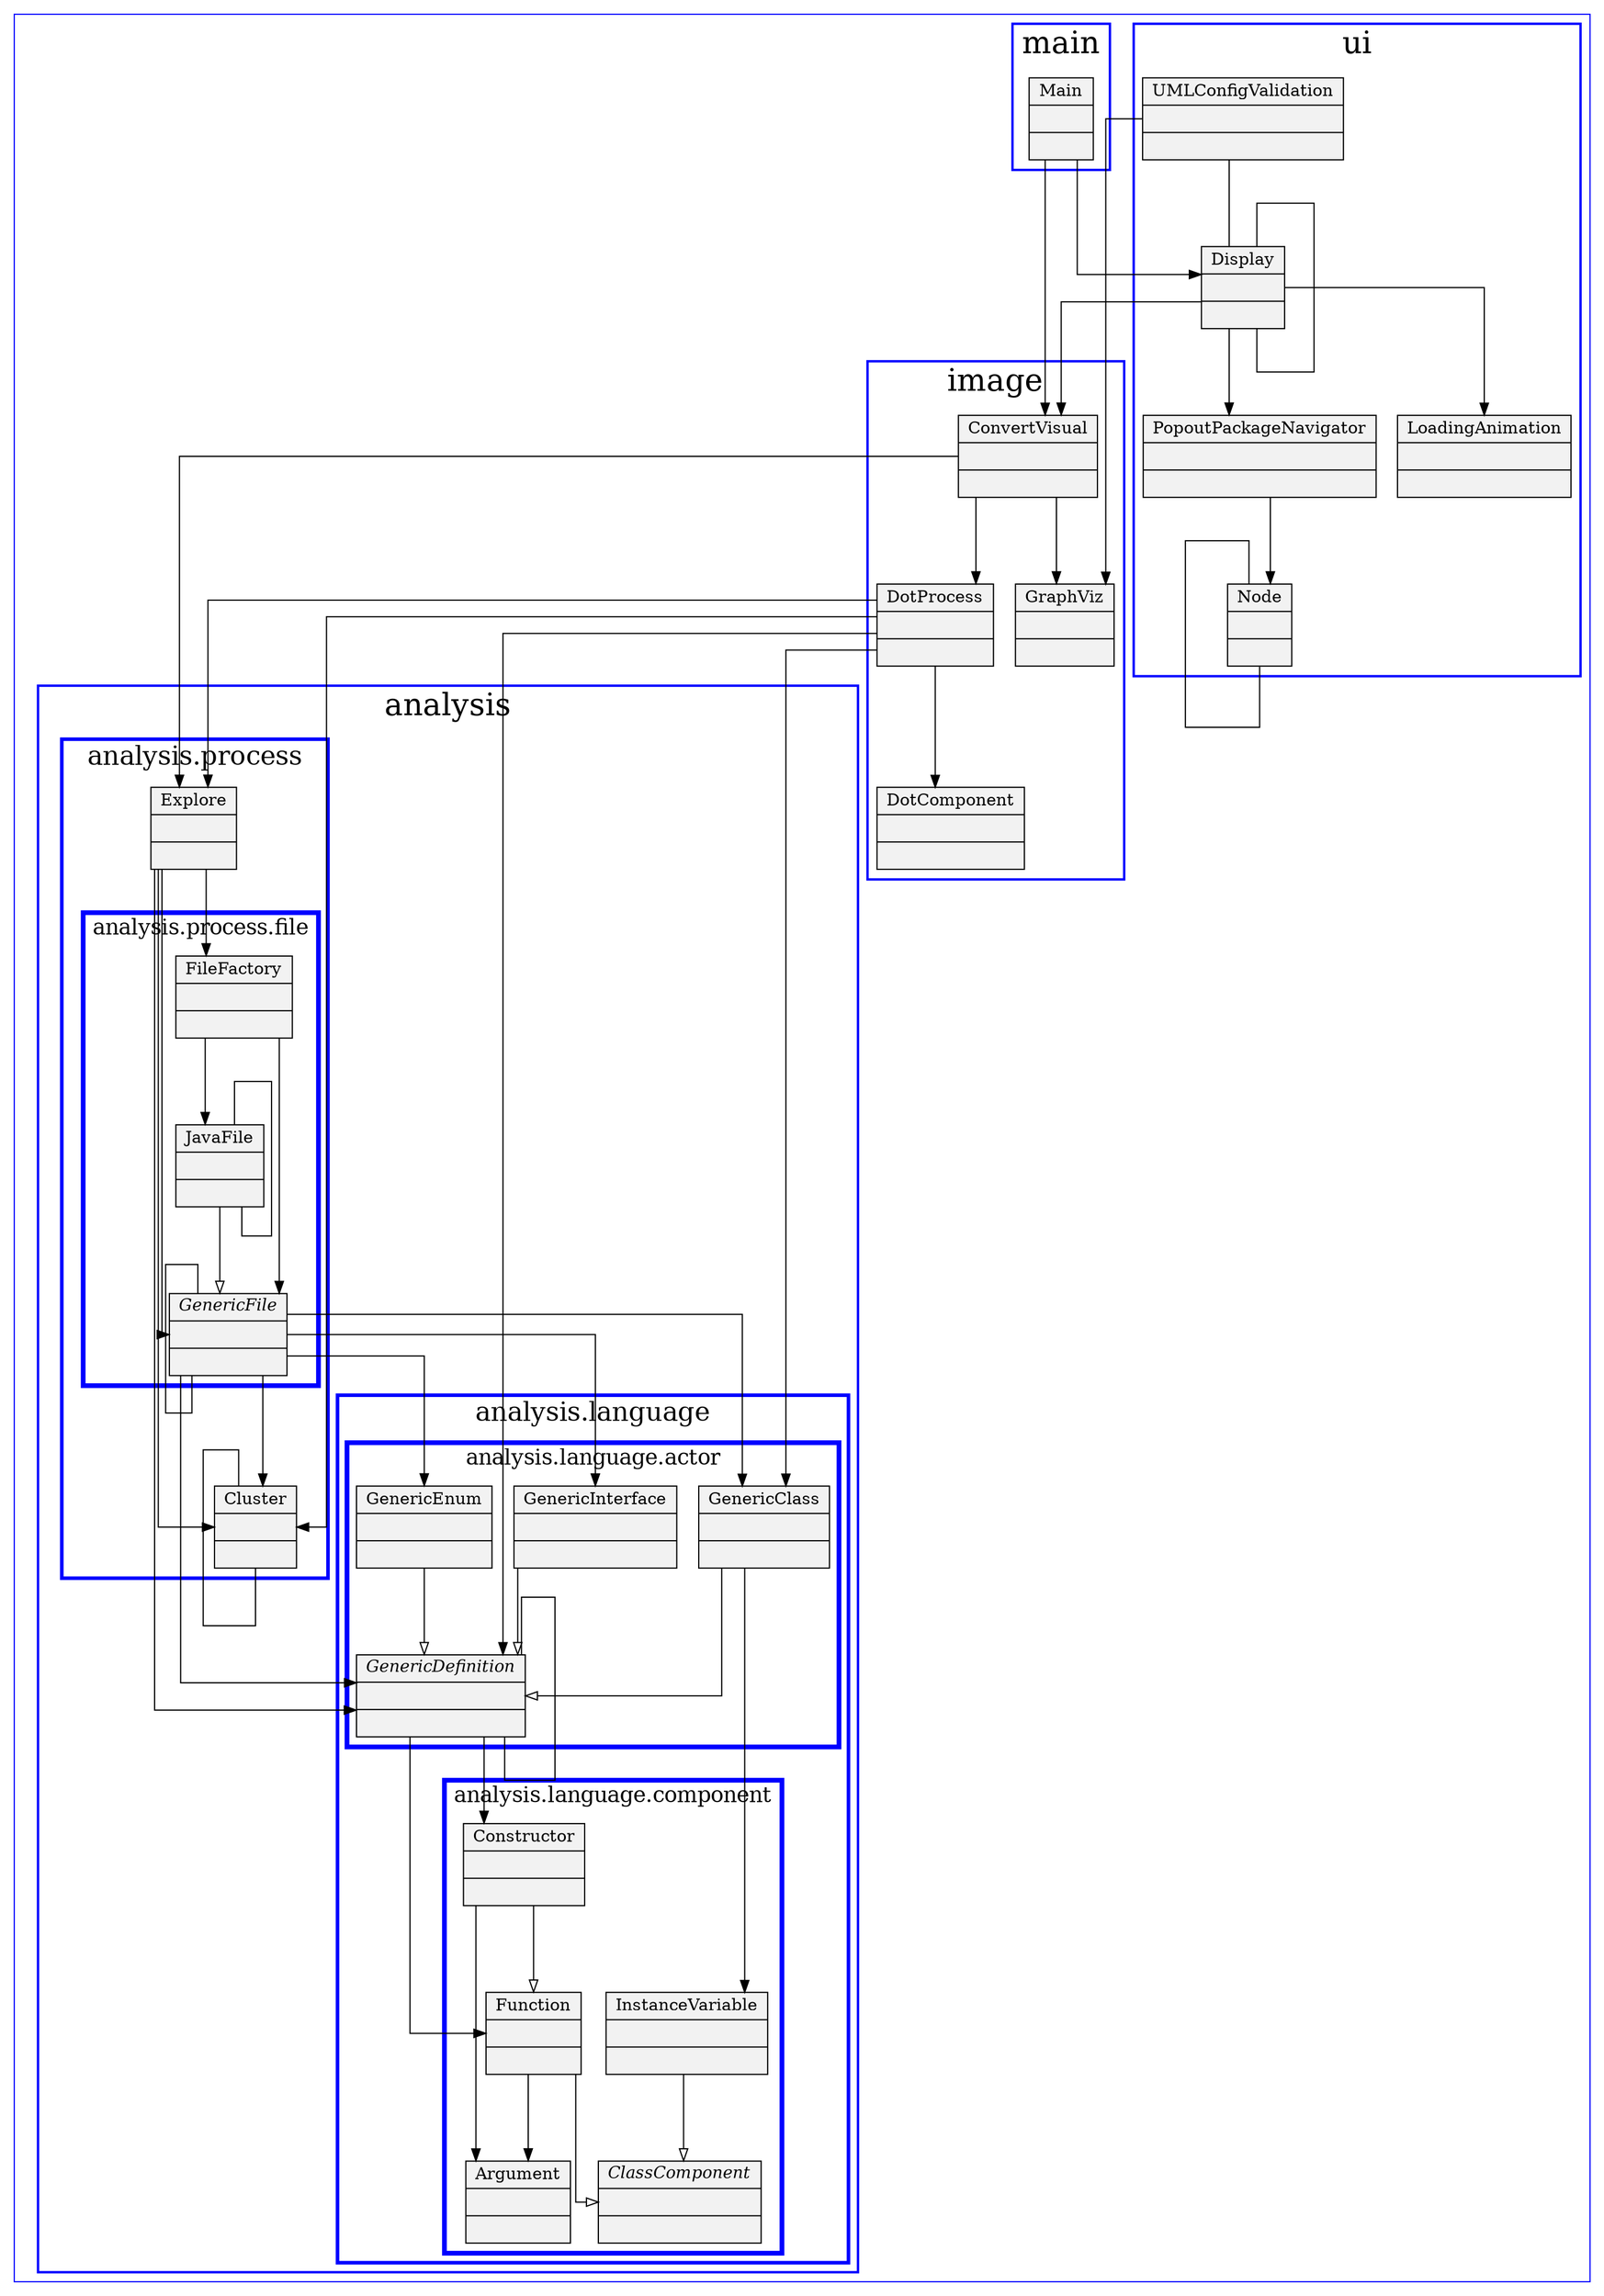 digraph G {
	node[shape=record,style=filled,fillcolor=gray95];
	edge[concentrate=true];
	graph[splines = ortho, ranksep = 1, ratio = fill, color=blue];
	rankdir = TB;

	n0 [label = <{Function||}>];
	n1 [label = <{JavaFile||}>];
	n2 [label = <{ConvertVisual||}>];
	n3 [label = <{PopoutPackageNavigator||}>];
	n4 [label = <{UMLConfigValidation||}>];
	n5 [label = <{InstanceVariable||}>];
	n6 [label = <{Cluster||}>];
	n7 [label = <{DotProcess||}>];
	n8 [label = <{GenericInterface||}>];
	n9 [label = <{Argument||}>];
	n10 [label = <{DotComponent||}>];
	n11 [label = <{<i>GenericFile</i>||}>];
	n12 [label = <{Display||}>];
	n13 [label = <{Constructor||}>];
	n14 [label = <{GraphViz||}>];
	n15 [label = <{GenericEnum||}>];
	n16 [label = <{GenericClass||}>];
	n17 [label = <{<i>ClassComponent</i>||}>];
	n18 [label = <{FileFactory||}>];
	n19 [label = <{LoadingAnimation||}>];
	n20 [label = <{Main||}>];
	n21 [label = <{Node||}>];
	n22 [label = <{<i>GenericDefinition</i>||}>];
	n23 [label = <{Explore||}>];
	subgraph cluster_{
		label = "";
		fontsize = 30;
		penwidth = 1;
		subgraph cluster_analysis{
			label = "analysis";
			fontsize = 26;
			penwidth = 2;
			subgraph cluster_analysis_language{
				label = "analysis.language";
				fontsize = 22;
				penwidth = 3;
				subgraph cluster_analysis_language_actor{
					label = "analysis.language.actor";
					fontsize = 18;
					penwidth = 4;
					n15;
					n16;
					n8;
					n22;
				}
				subgraph cluster_analysis_language_component{
					label = "analysis.language.component";
					fontsize = 18;
					penwidth = 4;
					n0;
					n13;
					n17;
					n5;
					n9;
				}
			}
			subgraph cluster_analysis_process{
				label = "analysis.process";
				fontsize = 22;
				penwidth = 3;
				n6;
				n23;
				subgraph cluster_analysis_process_file{
					label = "analysis.process.file";
					fontsize = 18;
					penwidth = 4;
					n11;
					n1;
					n18;
				}
			}
		}
		subgraph cluster_image{
			label = "image";
			fontsize = 26;
			penwidth = 2;
			n2;
			n14;
			n7;
			n10;
		}
		subgraph cluster_main{
			label = "main";
			fontsize = 26;
			penwidth = 2;
			n20;
		}
		subgraph cluster_ui{
			label = "ui";
			fontsize = 26;
			penwidth = 2;
			n12;
			n3;
			n4;
			n19;
			n21;
		}
	}
	n0 -> n17[arrowhead=onormal];
	n0 -> n9[arrowhead=normal];
	n1 -> n11[arrowhead=onormal];
	n1 -> n1[arrowhead=none];
	n2 -> n23[arrowhead=normal];
	n2 -> n7[arrowhead=normal];
	n2 -> n14[arrowhead=normal];
	n3 -> n21[arrowhead=normal];
	n4 -> n14[arrowhead=normal];
	n4 -> n12[arrowhead=none];
	n5 -> n17[arrowhead=onormal];
	n6 -> n6[arrowhead=none];
	n7 -> n16[arrowhead=normal];
	n7 -> n22[arrowhead=normal];
	n7 -> n6[arrowhead=normal];
	n7 -> n23[arrowhead=normal];
	n7 -> n10[arrowhead=normal];
	n8 -> n22[arrowhead=onormal];
	n11 -> n16[arrowhead=normal];
	n11 -> n22[arrowhead=normal];
	n11 -> n15[arrowhead=normal];
	n11 -> n8[arrowhead=normal];
	n11 -> n6[arrowhead=normal];
	n11 -> n11[arrowhead=none];
	n12 -> n2[arrowhead=normal];
	n12 -> n19[arrowhead=normal];
	n12 -> n3[arrowhead=normal];
	n12 -> n12[arrowhead=none];
	n13 -> n0[arrowhead=onormal];
	n13 -> n9[arrowhead=normal];
	n15 -> n22[arrowhead=onormal];
	n16 -> n22[arrowhead=onormal];
	n16 -> n5[arrowhead=normal];
	n18 -> n11[arrowhead=normal];
	n18 -> n1[arrowhead=normal];
	n20 -> n2[arrowhead=normal];
	n20 -> n12[arrowhead=normal];
	n21 -> n21[arrowhead=none];
	n22 -> n13[arrowhead=normal];
	n22 -> n0[arrowhead=normal];
	n22 -> n22[arrowhead=none];
	n23 -> n22[arrowhead=normal];
	n23 -> n18[arrowhead=normal];
	n23 -> n11[arrowhead=normal];
	n23 -> n6[arrowhead=normal];

}